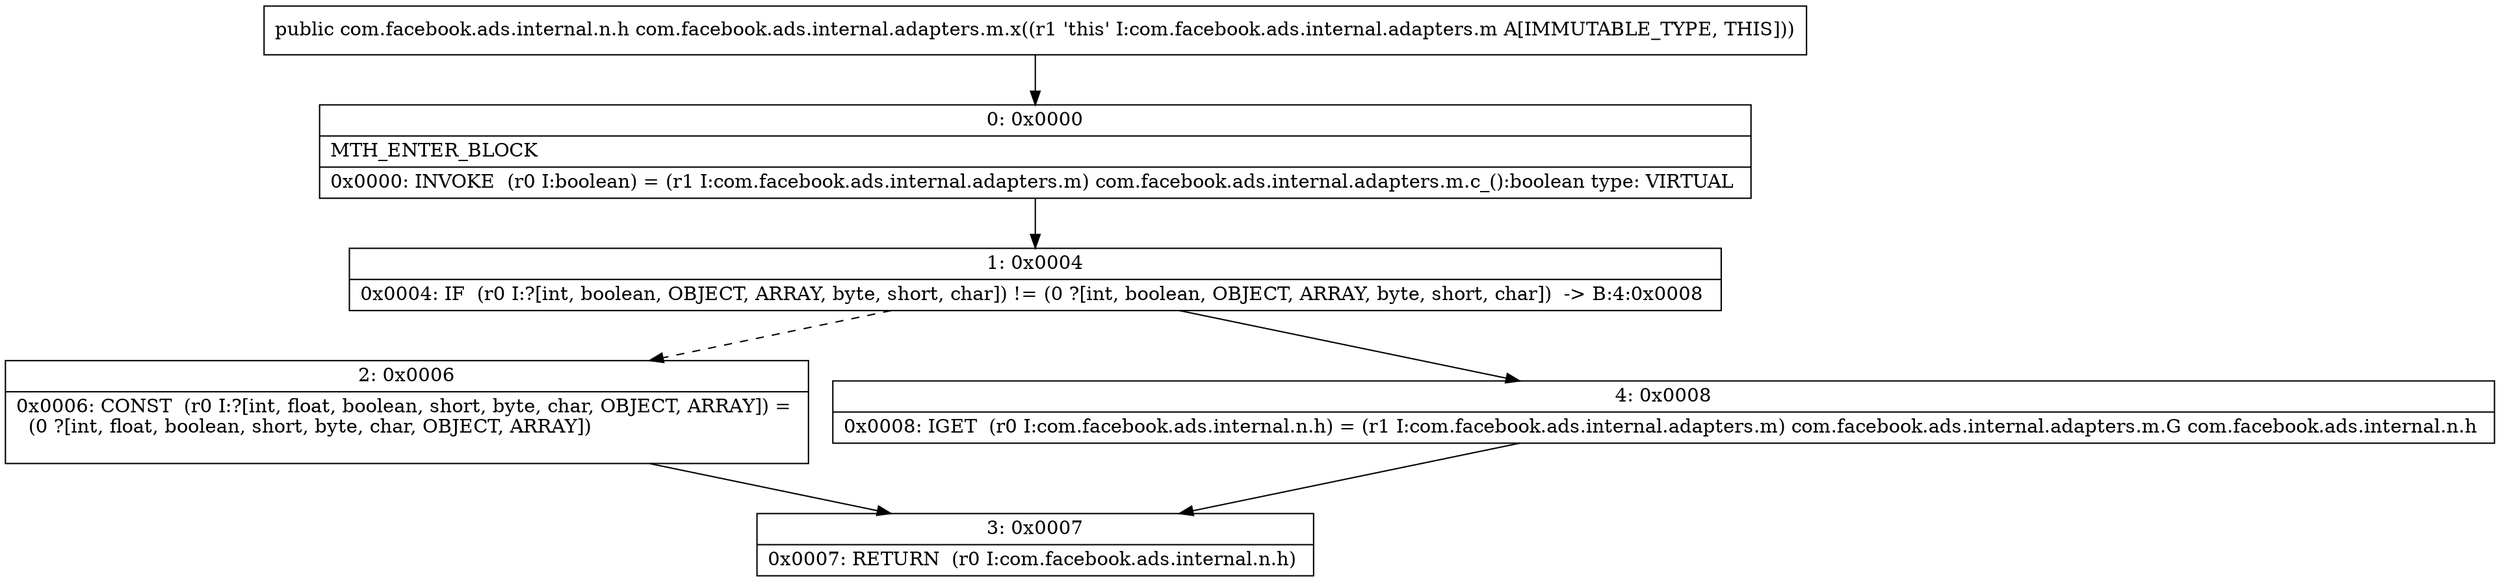 digraph "CFG forcom.facebook.ads.internal.adapters.m.x()Lcom\/facebook\/ads\/internal\/n\/h;" {
Node_0 [shape=record,label="{0\:\ 0x0000|MTH_ENTER_BLOCK\l|0x0000: INVOKE  (r0 I:boolean) = (r1 I:com.facebook.ads.internal.adapters.m) com.facebook.ads.internal.adapters.m.c_():boolean type: VIRTUAL \l}"];
Node_1 [shape=record,label="{1\:\ 0x0004|0x0004: IF  (r0 I:?[int, boolean, OBJECT, ARRAY, byte, short, char]) != (0 ?[int, boolean, OBJECT, ARRAY, byte, short, char])  \-\> B:4:0x0008 \l}"];
Node_2 [shape=record,label="{2\:\ 0x0006|0x0006: CONST  (r0 I:?[int, float, boolean, short, byte, char, OBJECT, ARRAY]) = \l  (0 ?[int, float, boolean, short, byte, char, OBJECT, ARRAY])\l \l}"];
Node_3 [shape=record,label="{3\:\ 0x0007|0x0007: RETURN  (r0 I:com.facebook.ads.internal.n.h) \l}"];
Node_4 [shape=record,label="{4\:\ 0x0008|0x0008: IGET  (r0 I:com.facebook.ads.internal.n.h) = (r1 I:com.facebook.ads.internal.adapters.m) com.facebook.ads.internal.adapters.m.G com.facebook.ads.internal.n.h \l}"];
MethodNode[shape=record,label="{public com.facebook.ads.internal.n.h com.facebook.ads.internal.adapters.m.x((r1 'this' I:com.facebook.ads.internal.adapters.m A[IMMUTABLE_TYPE, THIS])) }"];
MethodNode -> Node_0;
Node_0 -> Node_1;
Node_1 -> Node_2[style=dashed];
Node_1 -> Node_4;
Node_2 -> Node_3;
Node_4 -> Node_3;
}

